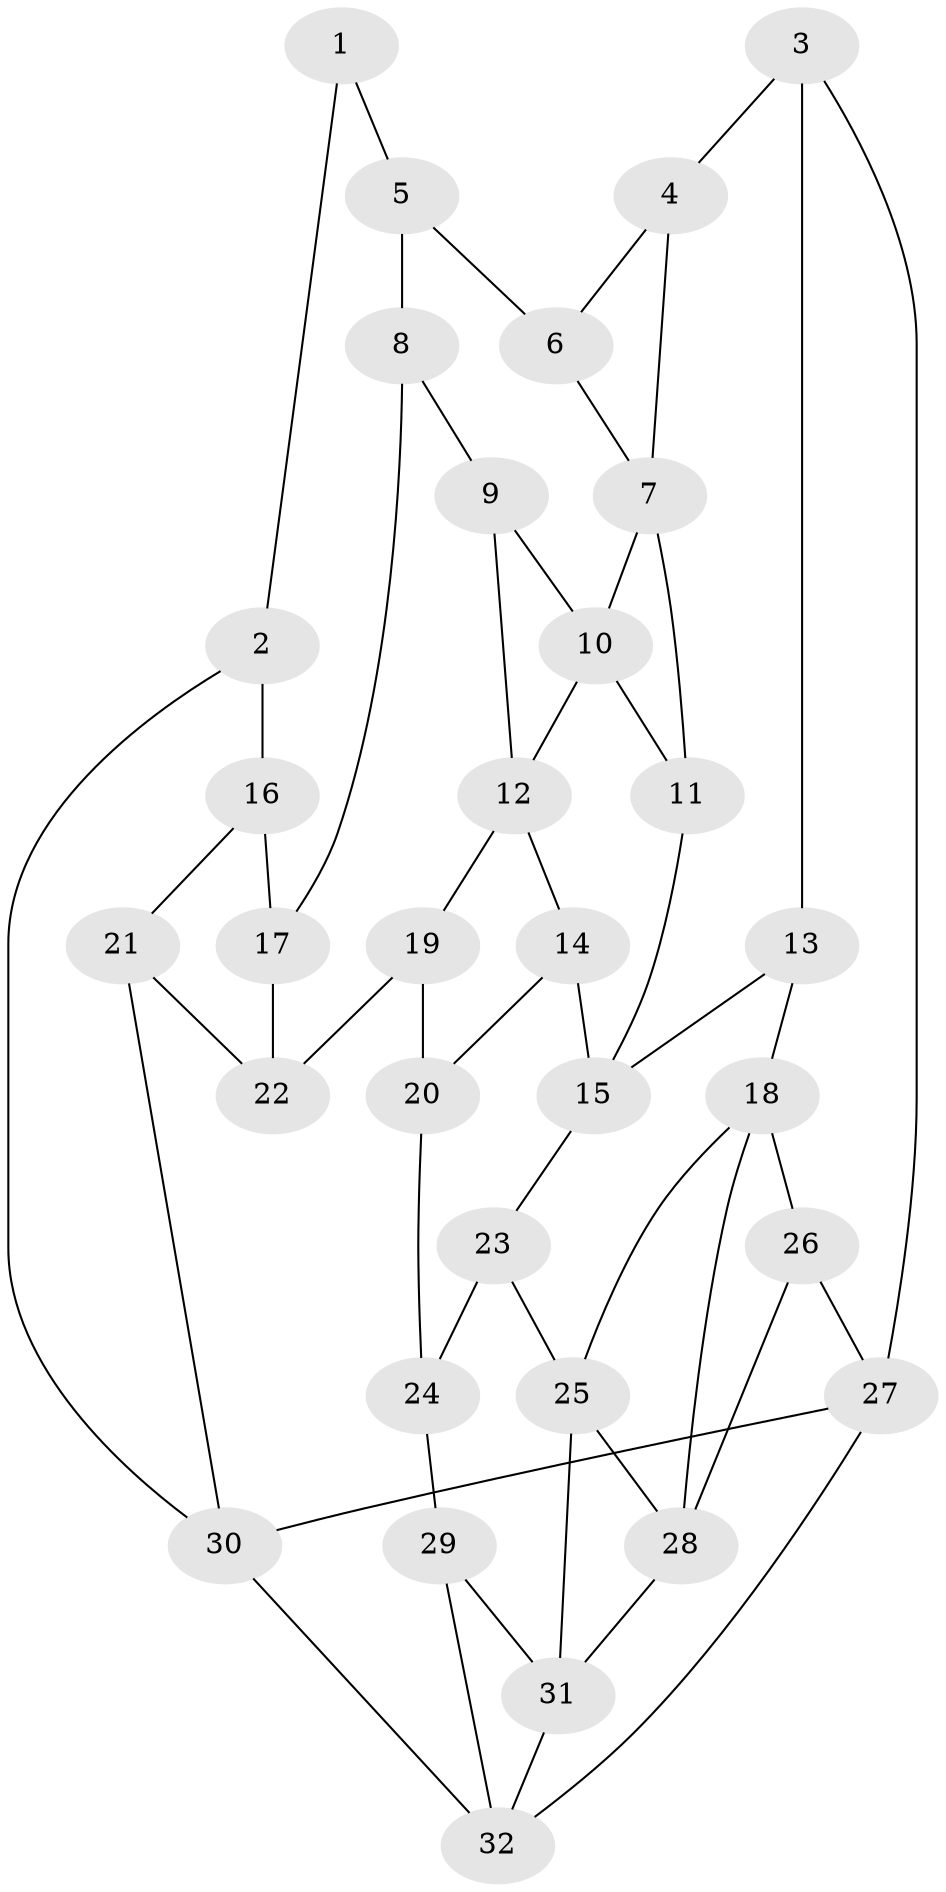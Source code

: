 // original degree distribution, {3: 0.038461538461538464, 5: 0.5384615384615384, 4: 0.23076923076923078, 6: 0.19230769230769232}
// Generated by graph-tools (version 1.1) at 2025/38/03/04/25 23:38:33]
// undirected, 32 vertices, 53 edges
graph export_dot {
  node [color=gray90,style=filled];
  1;
  2;
  3;
  4;
  5;
  6;
  7;
  8;
  9;
  10;
  11;
  12;
  13;
  14;
  15;
  16;
  17;
  18;
  19;
  20;
  21;
  22;
  23;
  24;
  25;
  26;
  27;
  28;
  29;
  30;
  31;
  32;
  1 -- 2 [weight=1.0];
  1 -- 5 [weight=1.0];
  2 -- 16 [weight=1.0];
  2 -- 30 [weight=1.0];
  3 -- 4 [weight=1.0];
  3 -- 13 [weight=1.0];
  3 -- 27 [weight=1.0];
  4 -- 6 [weight=1.0];
  4 -- 7 [weight=1.0];
  5 -- 6 [weight=1.0];
  5 -- 8 [weight=1.0];
  6 -- 7 [weight=1.0];
  7 -- 10 [weight=1.0];
  7 -- 11 [weight=1.0];
  8 -- 9 [weight=1.0];
  8 -- 17 [weight=1.0];
  9 -- 10 [weight=1.0];
  9 -- 12 [weight=1.0];
  10 -- 11 [weight=1.0];
  10 -- 12 [weight=1.0];
  11 -- 15 [weight=1.0];
  12 -- 14 [weight=1.0];
  12 -- 19 [weight=1.0];
  13 -- 15 [weight=1.0];
  13 -- 18 [weight=1.0];
  14 -- 15 [weight=1.0];
  14 -- 20 [weight=1.0];
  15 -- 23 [weight=1.0];
  16 -- 17 [weight=2.0];
  16 -- 21 [weight=1.0];
  17 -- 22 [weight=1.0];
  18 -- 25 [weight=1.0];
  18 -- 26 [weight=1.0];
  18 -- 28 [weight=1.0];
  19 -- 20 [weight=1.0];
  19 -- 22 [weight=2.0];
  20 -- 24 [weight=1.0];
  21 -- 22 [weight=1.0];
  21 -- 30 [weight=2.0];
  23 -- 24 [weight=1.0];
  23 -- 25 [weight=1.0];
  24 -- 29 [weight=2.0];
  25 -- 28 [weight=1.0];
  25 -- 31 [weight=1.0];
  26 -- 27 [weight=2.0];
  26 -- 28 [weight=1.0];
  27 -- 30 [weight=2.0];
  27 -- 32 [weight=1.0];
  28 -- 31 [weight=1.0];
  29 -- 31 [weight=1.0];
  29 -- 32 [weight=1.0];
  30 -- 32 [weight=1.0];
  31 -- 32 [weight=1.0];
}
